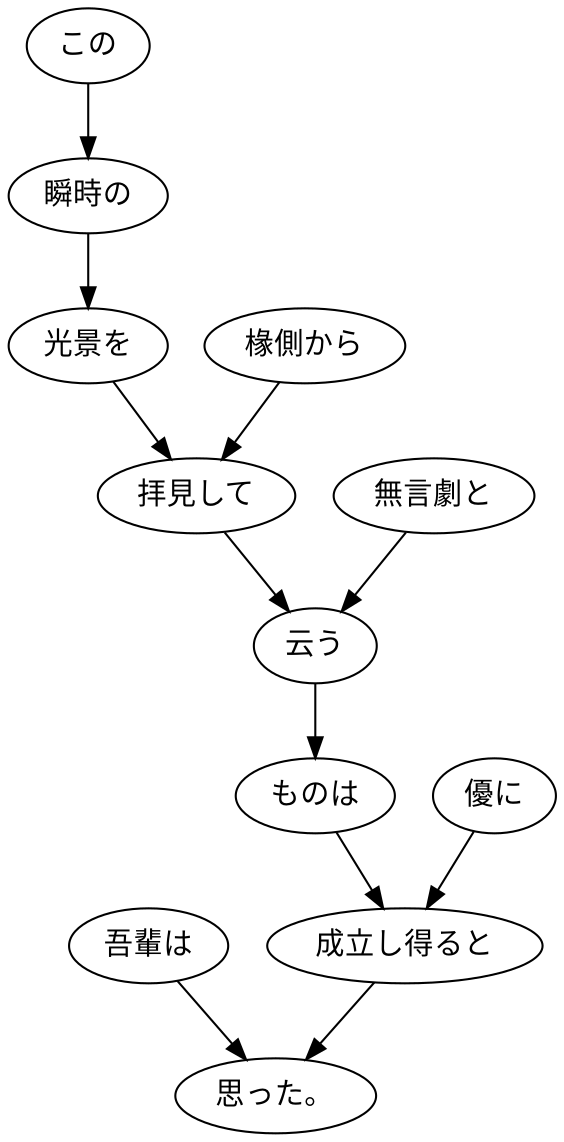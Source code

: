 digraph graph2462 {
	node0 [label="吾輩は"];
	node1 [label="この"];
	node2 [label="瞬時の"];
	node3 [label="光景を"];
	node4 [label="椽側から"];
	node5 [label="拝見して"];
	node6 [label="無言劇と"];
	node7 [label="云う"];
	node8 [label="ものは"];
	node9 [label="優に"];
	node10 [label="成立し得ると"];
	node11 [label="思った。"];
	node0 -> node11;
	node1 -> node2;
	node2 -> node3;
	node3 -> node5;
	node4 -> node5;
	node5 -> node7;
	node6 -> node7;
	node7 -> node8;
	node8 -> node10;
	node9 -> node10;
	node10 -> node11;
}

